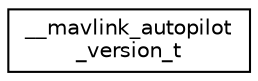 digraph "Graphical Class Hierarchy"
{
 // INTERACTIVE_SVG=YES
  edge [fontname="Helvetica",fontsize="10",labelfontname="Helvetica",labelfontsize="10"];
  node [fontname="Helvetica",fontsize="10",shape=record];
  rankdir="LR";
  Node1 [label="__mavlink_autopilot\l_version_t",height=0.2,width=0.4,color="black", fillcolor="white", style="filled",URL="$struct____mavlink__autopilot__version__t.html"];
}
